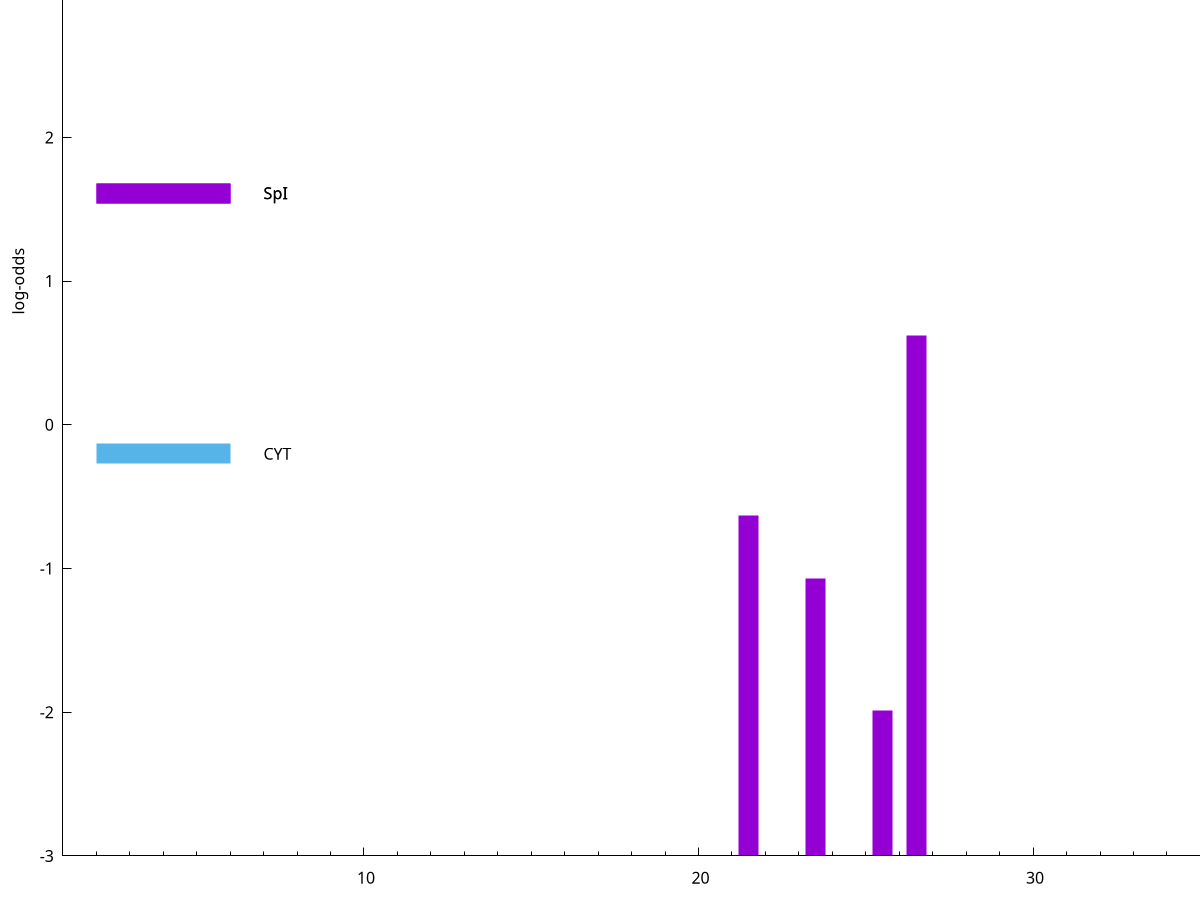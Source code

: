 set title "LipoP predictions for SRR4017813.gff"
set size 2., 1.4
set xrange [1:70] 
set mxtics 10
set yrange [-3:5]
set y2range [0:8]
set ylabel "log-odds"
set term postscript eps color solid "Helvetica" 30
set output "SRR4017813.gff1.eps"
set arrow from 2,1.61148 to 6,1.61148 nohead lt 1 lw 20
set label "SpI" at 7,1.61148
set arrow from 2,-0.200913 to 6,-0.200913 nohead lt 3 lw 20
set label "CYT" at 7,-0.200913
set arrow from 2,1.61148 to 6,1.61148 nohead lt 1 lw 20
set label "SpI" at 7,1.61148
# NOTE: The scores below are the log-odds scores with the threshold
# NOTE: subtracted (a hack to make gnuplot make the histogram all
# NOTE: look nice).
plot "-" axes x1y2 title "" with impulses lt 1 lw 20
26.500000 3.618577
21.500000 2.366188
23.500000 1.928860
25.500000 1.014380
e
exit
